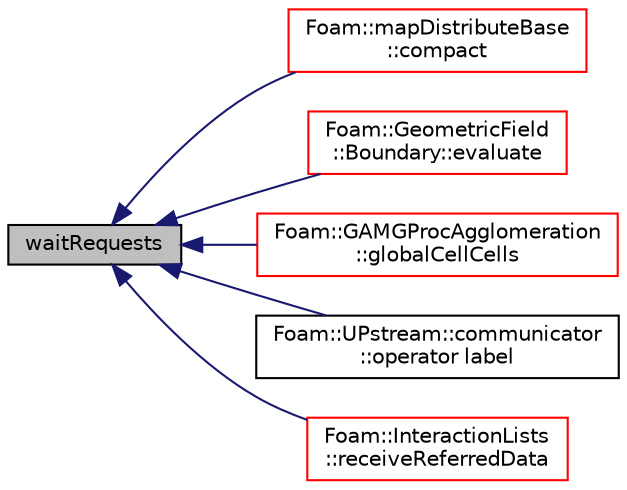 digraph "waitRequests"
{
  bgcolor="transparent";
  edge [fontname="Helvetica",fontsize="10",labelfontname="Helvetica",labelfontsize="10"];
  node [fontname="Helvetica",fontsize="10",shape=record];
  rankdir="LR";
  Node1 [label="waitRequests",height=0.2,width=0.4,color="black", fillcolor="grey75", style="filled", fontcolor="black"];
  Node1 -> Node2 [dir="back",color="midnightblue",fontsize="10",style="solid",fontname="Helvetica"];
  Node2 [label="Foam::mapDistributeBase\l::compact",height=0.2,width=0.4,color="red",URL="$a01436.html#ae425c08cfe8d1064cfa183af3b1fdfe4",tooltip="Compact maps. Gets per field a bool whether it is used (locally) "];
  Node1 -> Node3 [dir="back",color="midnightblue",fontsize="10",style="solid",fontname="Helvetica"];
  Node3 [label="Foam::GeometricField\l::Boundary::evaluate",height=0.2,width=0.4,color="red",URL="$a00146.html#a640eb3c435abcfe65e13558fc738b915",tooltip="Evaluate boundary conditions. "];
  Node1 -> Node4 [dir="back",color="midnightblue",fontsize="10",style="solid",fontname="Helvetica"];
  Node4 [label="Foam::GAMGProcAgglomeration\l::globalCellCells",height=0.2,width=0.4,color="red",URL="$a00913.html#a59b7daeb97bb6479a59cdeacff965dc5",tooltip="Debug: calculate global cell-cells. "];
  Node1 -> Node5 [dir="back",color="midnightblue",fontsize="10",style="solid",fontname="Helvetica"];
  Node5 [label="Foam::UPstream::communicator\l::operator label",height=0.2,width=0.4,color="black",URL="$a00317.html#af7f9e73d7d386166de36f5c324d0cfe5"];
  Node1 -> Node6 [dir="back",color="midnightblue",fontsize="10",style="solid",fontname="Helvetica"];
  Node6 [label="Foam::InteractionLists\l::receiveReferredData",height=0.2,width=0.4,color="red",URL="$a01156.html#aff082453299ff77f14f900842bdc6135",tooltip="Receive referred data. "];
}
